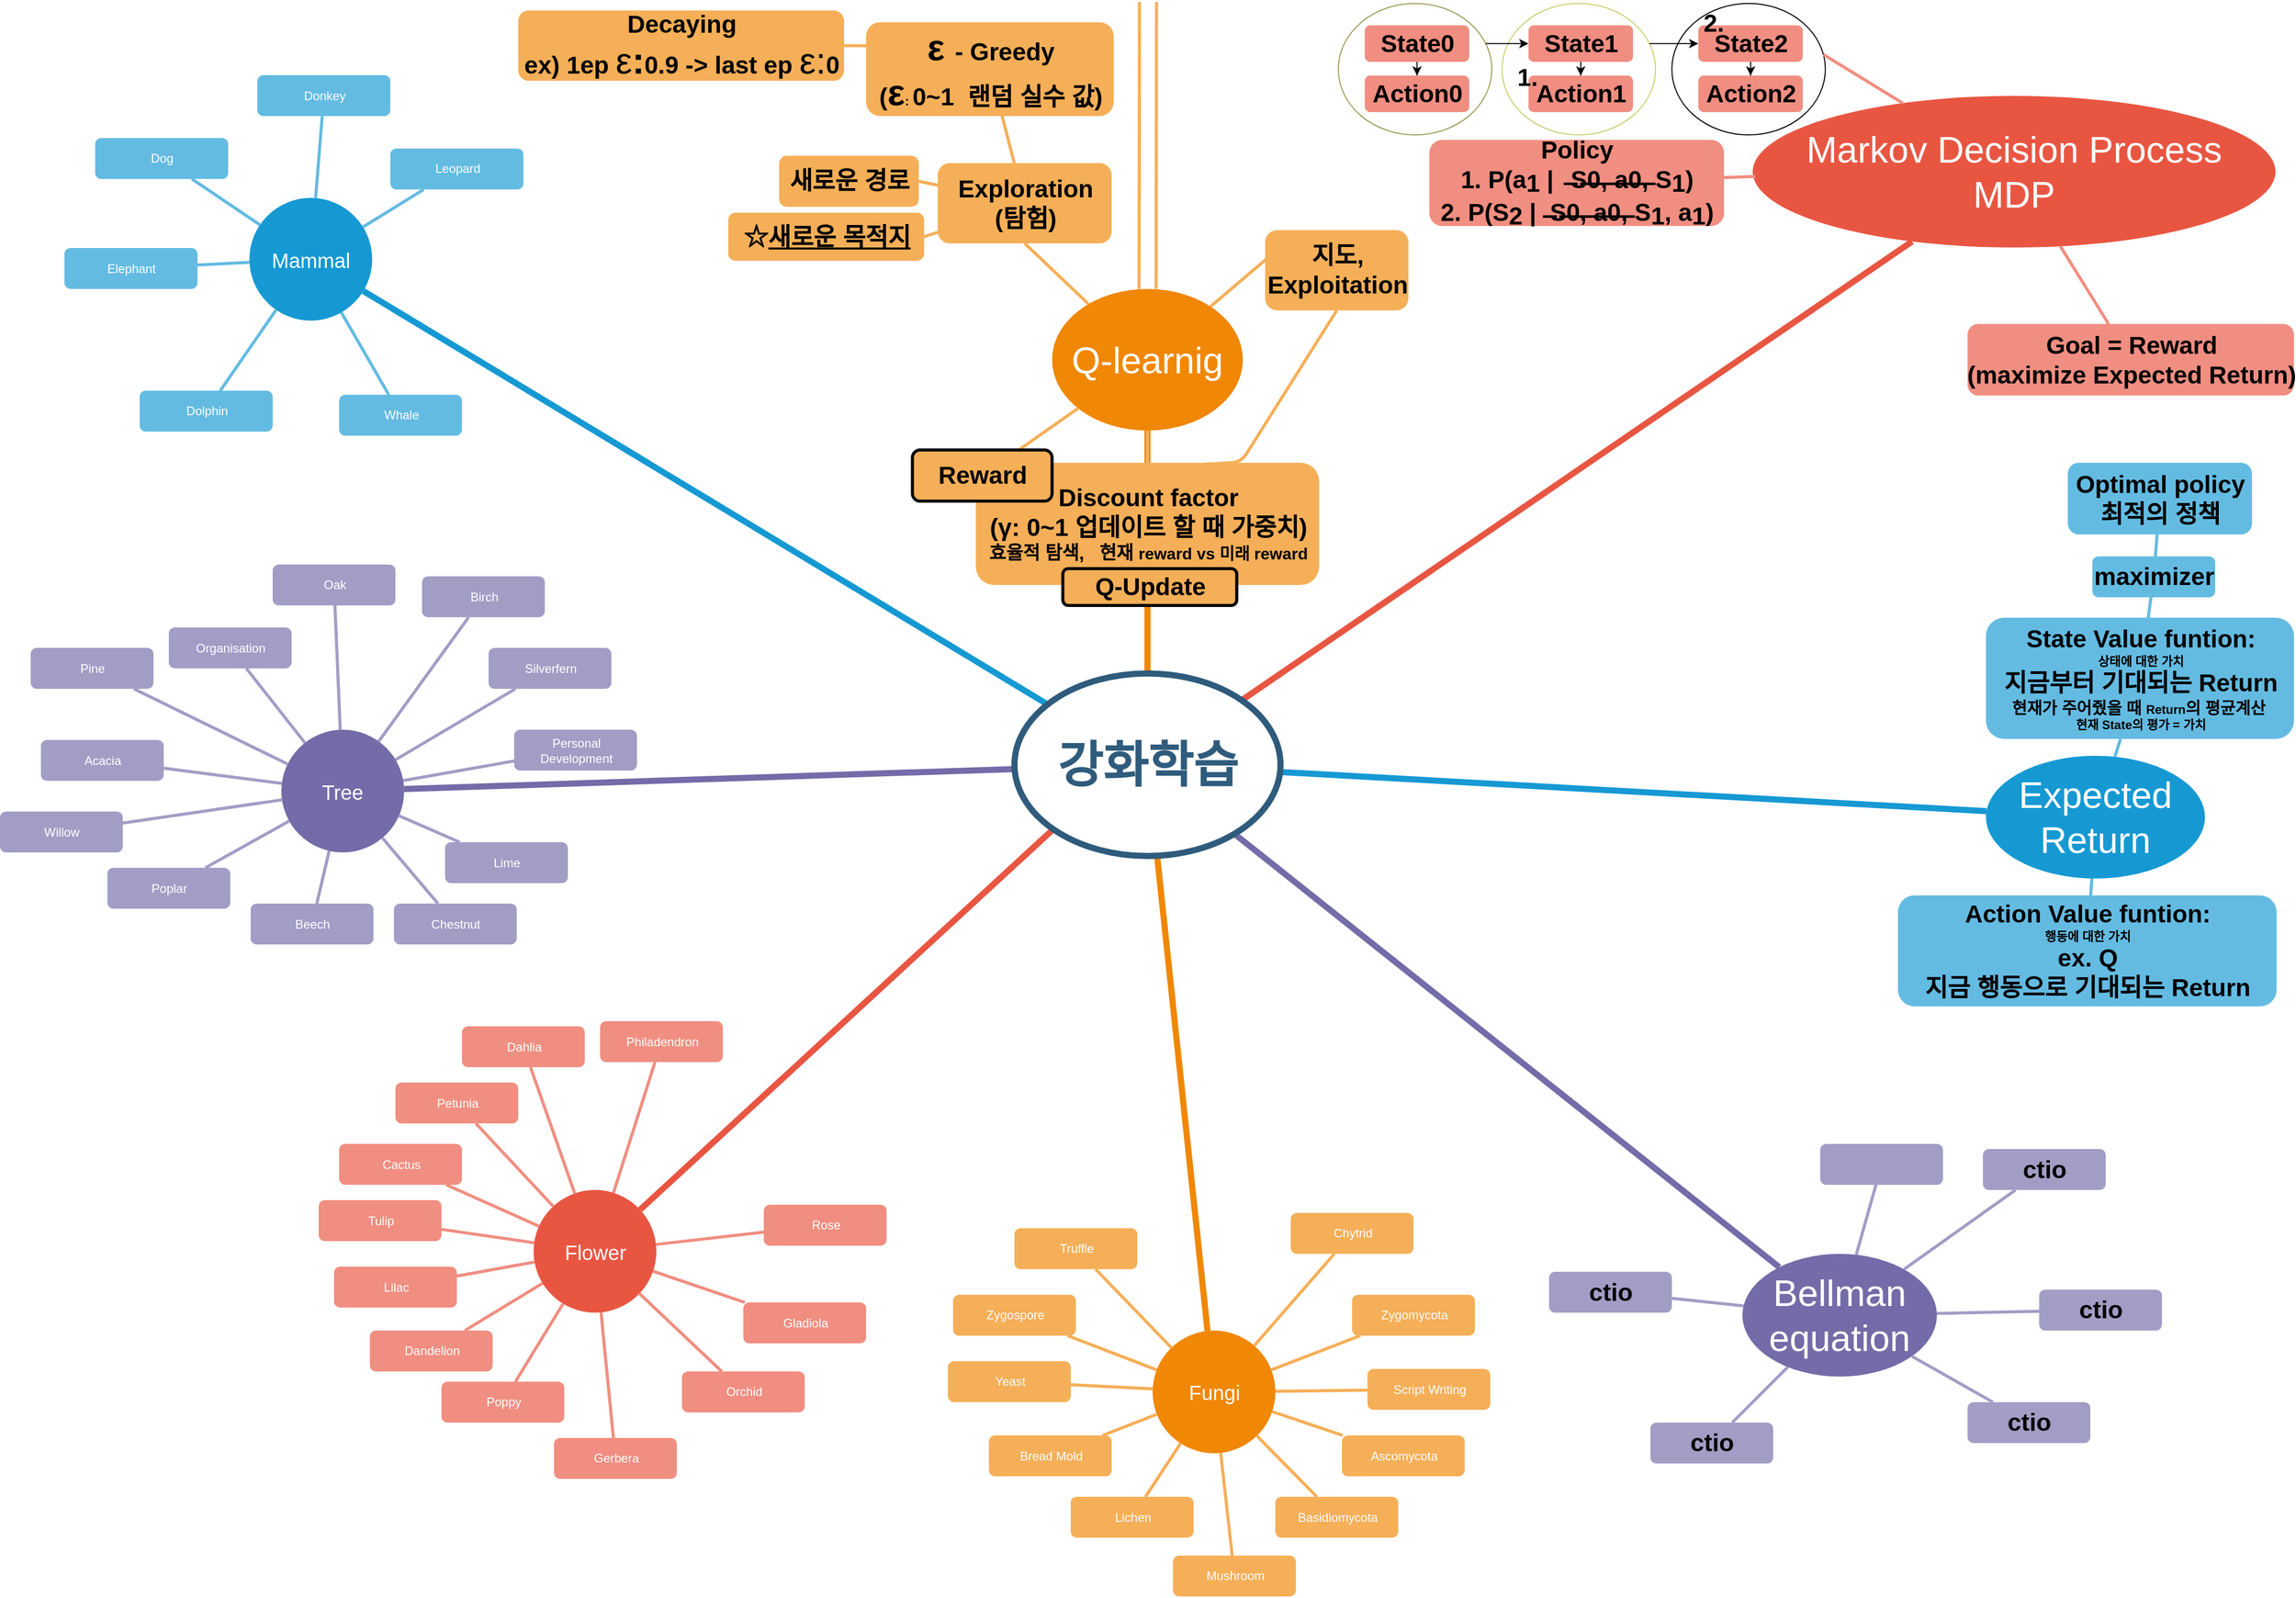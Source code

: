 <mxfile version="21.8.0" type="device">
  <diagram id="6a731a19-8d31-9384-78a2-239565b7b9f0" name="Page-1">
    <mxGraphModel dx="3686" dy="1614" grid="1" gridSize="10" guides="1" tooltips="1" connect="1" arrows="1" fold="1" page="1" pageScale="1" pageWidth="1169" pageHeight="827" background="none" math="0" shadow="0">
      <root>
        <mxCell id="0" />
        <mxCell id="1" parent="0" />
        <mxCell id="1350" value="Mammal" style="ellipse;whiteSpace=wrap;html=1;shadow=0;fontFamily=Helvetica;fontSize=20;fontColor=#FFFFFF;align=center;strokeWidth=3;fillColor=#1699D3;strokeColor=none;" parent="1" vertex="1">
          <mxGeometry x="280.75" y="201.5" width="120" height="120" as="geometry" />
        </mxCell>
        <mxCell id="1351" value="&lt;font style=&quot;font-size: 36px;&quot;&gt;Q-learnig&lt;/font&gt;" style="ellipse;whiteSpace=wrap;html=1;shadow=0;fontFamily=Helvetica;fontSize=20;fontColor=#FFFFFF;align=center;strokeWidth=3;fillColor=#F08705;strokeColor=none;gradientColor=none;" parent="1" vertex="1">
          <mxGeometry x="1065.25" y="290.5" width="186.5" height="138.5" as="geometry" />
        </mxCell>
        <mxCell id="1352" value="&lt;font style=&quot;font-size: 36px;&quot;&gt;Markov Decision Process&lt;br&gt;MDP&lt;/font&gt;" style="ellipse;whiteSpace=wrap;html=1;shadow=0;fontFamily=Helvetica;fontSize=20;fontColor=#FFFFFF;align=center;strokeWidth=3;fillColor=#E85642;strokeColor=none;" parent="1" vertex="1">
          <mxGeometry x="1750" y="101.75" width="511" height="148.25" as="geometry" />
        </mxCell>
        <mxCell id="1353" value="&lt;font style=&quot;font-size: 36px;&quot;&gt;Expected Return&lt;/font&gt;" style="ellipse;whiteSpace=wrap;html=1;shadow=0;fontFamily=Helvetica;fontSize=20;fontColor=#FFFFFF;align=center;strokeWidth=3;fillColor=#1699D3;strokeColor=none;" parent="1" vertex="1">
          <mxGeometry x="1978" y="747" width="214" height="120" as="geometry" />
        </mxCell>
        <mxCell id="1354" value="&lt;font style=&quot;font-size: 36px;&quot;&gt;Bellman equation&lt;/font&gt;" style="ellipse;whiteSpace=wrap;html=1;shadow=0;fontFamily=Helvetica;fontSize=20;fontColor=#FFFFFF;align=center;strokeWidth=3;fillColor=#736ca8;strokeColor=none;" parent="1" vertex="1">
          <mxGeometry x="1740" y="1234" width="190" height="120" as="geometry" />
        </mxCell>
        <mxCell id="1355" value="Fungi" style="ellipse;whiteSpace=wrap;html=1;shadow=0;fontFamily=Helvetica;fontSize=20;fontColor=#FFFFFF;align=center;strokeWidth=3;fillColor=#F08705;strokeColor=none;" parent="1" vertex="1">
          <mxGeometry x="1163.5" y="1309" width="120" height="120" as="geometry" />
        </mxCell>
        <mxCell id="1356" value="Flower" style="ellipse;whiteSpace=wrap;html=1;shadow=0;fontFamily=Helvetica;fontSize=20;fontColor=#FFFFFF;align=center;strokeWidth=3;fillColor=#E85642;strokeColor=none;" parent="1" vertex="1">
          <mxGeometry x="558.5" y="1171.5" width="120" height="120" as="geometry" />
        </mxCell>
        <mxCell id="1358" value="Dolphin" style="rounded=1;fillColor=#64BBE2;strokeColor=none;strokeWidth=3;shadow=0;html=1;fontColor=#FFFFFF;" parent="1" vertex="1">
          <mxGeometry x="173.5" y="390" width="130" height="40" as="geometry" />
        </mxCell>
        <mxCell id="1359" style="endArrow=none;strokeWidth=6;strokeColor=#1699D3;html=1;" parent="1" source="1515" target="1350" edge="1">
          <mxGeometry relative="1" as="geometry" />
        </mxCell>
        <mxCell id="1360" style="endArrow=none;strokeWidth=6;strokeColor=#f08705;html=1;" parent="1" source="1515" target="1351" edge="1">
          <mxGeometry relative="1" as="geometry" />
        </mxCell>
        <mxCell id="1361" style="endArrow=none;strokeWidth=6;strokeColor=#E85642;html=1;" parent="1" source="1515" target="1352" edge="1">
          <mxGeometry relative="1" as="geometry" />
        </mxCell>
        <mxCell id="1362" style="endArrow=none;strokeWidth=6;strokeColor=#1699D3;html=1;" parent="1" source="1515" target="1353" edge="1">
          <mxGeometry relative="1" as="geometry" />
        </mxCell>
        <mxCell id="1363" style="endArrow=none;strokeWidth=6;strokeColor=#736CA8;html=1;" parent="1" source="1515" target="1516" edge="1">
          <mxGeometry relative="1" as="geometry" />
        </mxCell>
        <mxCell id="1364" style="endArrow=none;strokeWidth=6;strokeColor=#736ca8;html=1;" parent="1" source="1515" target="1354" edge="1">
          <mxGeometry relative="1" as="geometry" />
        </mxCell>
        <mxCell id="1365" value="" style="edgeStyle=none;endArrow=none;strokeWidth=6;strokeColor=#F08705;html=1;" parent="1" source="1515" target="1355" edge="1">
          <mxGeometry x="181" y="226.5" width="100" height="100" as="geometry">
            <mxPoint x="181" y="326.5" as="sourcePoint" />
            <mxPoint x="281" y="226.5" as="targetPoint" />
          </mxGeometry>
        </mxCell>
        <mxCell id="1366" value="" style="edgeStyle=none;endArrow=none;strokeWidth=6;strokeColor=#E85642;html=1;exitX=0;exitY=1;exitDx=0;exitDy=0;" parent="1" source="1515" target="1356" edge="1">
          <mxGeometry x="181" y="226.5" width="100" height="100" as="geometry">
            <mxPoint x="181" y="326.5" as="sourcePoint" />
            <mxPoint x="281" y="226.5" as="targetPoint" />
          </mxGeometry>
        </mxCell>
        <mxCell id="1368" value="Elephant" style="rounded=1;fillColor=#64BBE2;strokeColor=none;strokeWidth=3;shadow=0;html=1;fontColor=#FFFFFF;" parent="1" vertex="1">
          <mxGeometry x="100" y="250.5" width="130" height="40" as="geometry" />
        </mxCell>
        <mxCell id="1371" value="Dog" style="rounded=1;fillColor=#64BBE2;strokeColor=none;strokeWidth=3;shadow=0;html=1;fontColor=#FFFFFF;" parent="1" vertex="1">
          <mxGeometry x="130" y="143" width="130" height="40" as="geometry" />
        </mxCell>
        <mxCell id="1372" value="Donkey" style="rounded=1;fillColor=#64BBE2;strokeColor=none;strokeWidth=3;shadow=0;html=1;fontColor=#FFFFFF;" parent="1" vertex="1">
          <mxGeometry x="288.5" y="81.5" width="130" height="40" as="geometry" />
        </mxCell>
        <mxCell id="1373" value="Leopard" style="rounded=1;fillColor=#64BBE2;strokeColor=none;strokeWidth=3;shadow=0;html=1;fontColor=#FFFFFF;" parent="1" vertex="1">
          <mxGeometry x="418.5" y="153.25" width="130" height="40" as="geometry" />
        </mxCell>
        <mxCell id="1379" value="" style="edgeStyle=none;endArrow=none;strokeWidth=3;strokeColor=#64BBE2;html=1;" parent="1" source="1350" target="1358" edge="1">
          <mxGeometry x="-221.5" y="56.5" width="100" height="100" as="geometry">
            <mxPoint x="-464.25" y="86.5" as="sourcePoint" />
            <mxPoint x="-364.25" y="-13.5" as="targetPoint" />
          </mxGeometry>
        </mxCell>
        <mxCell id="1380" value="" style="edgeStyle=none;endArrow=none;strokeWidth=3;strokeColor=#64BBE2;html=1;" parent="1" source="1350" target="1368" edge="1">
          <mxGeometry x="-221.5" y="56.5" width="100" height="100" as="geometry">
            <mxPoint x="-464.25" y="86.5" as="sourcePoint" />
            <mxPoint x="-364.25" y="-13.5" as="targetPoint" />
          </mxGeometry>
        </mxCell>
        <mxCell id="1383" value="" style="edgeStyle=none;endArrow=none;strokeWidth=3;strokeColor=#64BBE2;html=1;" parent="1" source="1350" target="1371" edge="1">
          <mxGeometry x="-221.5" y="56.5" width="100" height="100" as="geometry">
            <mxPoint x="-464.25" y="86.5" as="sourcePoint" />
            <mxPoint x="-364.25" y="-13.5" as="targetPoint" />
          </mxGeometry>
        </mxCell>
        <mxCell id="1384" value="" style="edgeStyle=none;endArrow=none;strokeWidth=3;strokeColor=#64BBE2;html=1;" parent="1" source="1350" target="1372" edge="1">
          <mxGeometry x="-221.5" y="56.5" width="100" height="100" as="geometry">
            <mxPoint x="-464.25" y="86.5" as="sourcePoint" />
            <mxPoint x="-364.25" y="-13.5" as="targetPoint" />
          </mxGeometry>
        </mxCell>
        <mxCell id="1385" value="" style="edgeStyle=none;endArrow=none;strokeWidth=3;strokeColor=#64BBE2;html=1;" parent="1" source="1350" target="1373" edge="1">
          <mxGeometry x="-221.5" y="56.5" width="100" height="100" as="geometry">
            <mxPoint x="-464.25" y="86.5" as="sourcePoint" />
            <mxPoint x="-364.25" y="-13.5" as="targetPoint" />
          </mxGeometry>
        </mxCell>
        <mxCell id="1391" value="&lt;font color=&quot;#000000&quot; style=&quot;font-size: 24px;&quot;&gt;&lt;b&gt;Exploration&lt;br style=&quot;border-color: var(--border-color);&quot;&gt;(탐험)&lt;/b&gt;&lt;/font&gt;" style="rounded=1;fillColor=#f5af58;strokeColor=none;strokeWidth=3;shadow=0;html=1;fontColor=#FFFFFF;" parent="1" vertex="1">
          <mxGeometry x="953.5" y="167.5" width="170" height="78.5" as="geometry" />
        </mxCell>
        <mxCell id="1394" value="&lt;font color=&quot;#000000&quot; style=&quot;font-size: 24px;&quot;&gt;&lt;b&gt;지도,&lt;br&gt;&lt;/b&gt;&lt;/font&gt;&lt;b style=&quot;border-color: var(--border-color); color: rgb(0, 0, 0); font-size: 24px;&quot;&gt;Exploitation&lt;/b&gt;&lt;font color=&quot;#000000&quot; style=&quot;font-size: 24px;&quot;&gt;&lt;b&gt;&lt;br&gt;&lt;/b&gt;&lt;/font&gt;" style="rounded=1;fillColor=#f5af58;strokeColor=none;strokeWidth=3;shadow=0;html=1;fontColor=#FFFFFF;" parent="1" vertex="1">
          <mxGeometry x="1273.5" y="233" width="140" height="78.5" as="geometry" />
        </mxCell>
        <mxCell id="1403" value="" style="edgeStyle=none;endArrow=none;strokeWidth=3;strokeColor=#F5AF58;html=1;entryX=0.5;entryY=1;entryDx=0;entryDy=0;" parent="1" source="1351" target="1391" edge="1">
          <mxGeometry x="3.5" y="21.5" width="100" height="100" as="geometry">
            <mxPoint x="1052.03" y="378.167" as="sourcePoint" />
            <mxPoint x="964.184" y="354.83" as="targetPoint" />
          </mxGeometry>
        </mxCell>
        <mxCell id="1404" value="" style="edgeStyle=none;endArrow=none;strokeWidth=3;strokeColor=#F5AF58;html=1;" parent="1" source="1351" target="1392" edge="1">
          <mxGeometry x="3.5" y="21.5" width="100" height="100" as="geometry">
            <mxPoint x="3.5" y="58" as="sourcePoint" />
            <mxPoint x="1250" y="180" as="targetPoint" />
          </mxGeometry>
        </mxCell>
        <mxCell id="1416" value="&lt;b style=&quot;border-color: var(--border-color); color: rgb(0, 0, 0); font-size: 24px;&quot;&gt;Goal = Reward&lt;br&gt;(maximize Expected Return)&lt;/b&gt;" style="rounded=1;fillColor=#f08e81;strokeColor=none;strokeWidth=3;shadow=0;html=1;fontColor=#FFFFFF;" parent="1" vertex="1">
          <mxGeometry x="1960" y="324.75" width="319" height="70" as="geometry" />
        </mxCell>
        <mxCell id="1417" value="&lt;font color=&quot;#000000&quot;&gt;&lt;b style=&quot;font-size: 24px;&quot;&gt;Policy&lt;br&gt;1. P(a&lt;/b&gt;&lt;sub style=&quot;font-size: 24px; font-weight: bold;&quot;&gt;1&lt;/sub&gt;&lt;b style=&quot;font-size: 24px;&quot;&gt; |&amp;nbsp;&lt;/b&gt;&lt;b&gt;&amp;nbsp;&lt;/b&gt;&lt;b&gt;&lt;font style=&quot;font-size: 24px;&quot;&gt;&amp;nbsp;̶S̶0̶,̶ ̶a̶0̶,̶&lt;/font&gt;&lt;/b&gt;&lt;b style=&quot;font-size: 24px;&quot;&gt;&amp;nbsp;S&lt;/b&gt;&lt;sub style=&quot;font-size: 24px; font-weight: bold;&quot;&gt;1&lt;/sub&gt;&lt;b style=&quot;font-size: 24px;&quot;&gt;)&lt;/b&gt;&lt;br&gt;&lt;b style=&quot;font-size: 24px;&quot;&gt;2. P(S&lt;/b&gt;&lt;sub style=&quot;font-size: 24px; font-weight: bold;&quot;&gt;2&lt;/sub&gt;&lt;b style=&quot;font-size: 24px;&quot;&gt; |&amp;nbsp;&lt;/b&gt;&lt;/font&gt;&lt;b style=&quot;border-color: var(--border-color); color: rgb(0, 0, 0);&quot;&gt;&lt;font style=&quot;border-color: var(--border-color); font-size: 24px;&quot;&gt;&amp;nbsp;̶S̶0̶,̶ ̶a̶0̶,̶&amp;nbsp;&lt;/font&gt;&lt;/b&gt;&lt;font color=&quot;#000000&quot;&gt;&lt;b style=&quot;font-size: 24px;&quot;&gt;S&lt;/b&gt;&lt;sub style=&quot;font-size: 24px; font-weight: bold;&quot;&gt;1&lt;/sub&gt;&lt;b style=&quot;font-size: 24px;&quot;&gt;, a&lt;/b&gt;&lt;sub style=&quot;font-size: 24px; font-weight: bold;&quot;&gt;1&lt;/sub&gt;&lt;b style=&quot;font-size: 24px;&quot;&gt;)&lt;/b&gt;&lt;/font&gt;" style="rounded=1;fillColor=#f08e81;strokeColor=none;strokeWidth=3;shadow=0;html=1;fontColor=#FFFFFF;" parent="1" vertex="1">
          <mxGeometry x="1434" y="144.75" width="288" height="84.25" as="geometry" />
        </mxCell>
        <mxCell id="1427" value="" style="edgeStyle=none;endArrow=none;strokeWidth=3;strokeColor=#F08E81;html=1;" parent="1" source="1352" target="1416" edge="1">
          <mxGeometry x="31" y="106.5" width="100" height="100" as="geometry">
            <mxPoint x="247" y="83" as="sourcePoint" />
            <mxPoint x="347" y="-17" as="targetPoint" />
          </mxGeometry>
        </mxCell>
        <mxCell id="1428" value="" style="edgeStyle=none;endArrow=none;strokeWidth=3;strokeColor=#F08E81;html=1;exitX=0.005;exitY=0.531;exitDx=0;exitDy=0;exitPerimeter=0;" parent="1" source="1352" target="1417" edge="1">
          <mxGeometry x="31" y="106.5" width="100" height="100" as="geometry">
            <mxPoint x="1785.535" y="180.671" as="sourcePoint" />
            <mxPoint x="382" y="-17" as="targetPoint" />
          </mxGeometry>
        </mxCell>
        <mxCell id="1439" value="Whale" style="rounded=1;fillColor=#64BBE2;strokeColor=none;strokeWidth=3;shadow=0;html=1;fontColor=#FFFFFF;" parent="1" vertex="1">
          <mxGeometry x="368.5" y="394" width="120" height="40" as="geometry" />
        </mxCell>
        <mxCell id="1441" value="&lt;font color=&quot;#000000&quot;&gt;&lt;b style=&quot;&quot;&gt;&lt;span style=&quot;font-size: 24px;&quot;&gt;State Value funtion:&lt;br&gt;&lt;/span&gt;상태에 대한 가치&lt;br&gt;&lt;span style=&quot;font-size: 24px;&quot;&gt;지금부터 기대되는 Return&lt;/span&gt;&lt;br&gt;&lt;font size=&quot;3&quot;&gt;현재가 주어줬을 때&amp;nbsp;&lt;/font&gt;Return&lt;/b&gt;&lt;/font&gt;&lt;b style=&quot;border-color: var(--border-color); color: rgb(0, 0, 0);&quot;&gt;&lt;font style=&quot;border-color: var(--border-color);&quot; size=&quot;3&quot;&gt;의 평균계산&amp;nbsp;&lt;br&gt;&lt;/font&gt;&lt;/b&gt;&lt;font color=&quot;#000000&quot;&gt;&lt;b style=&quot;&quot;&gt;현재 State의 평가 = 가치&lt;br&gt;&lt;/b&gt;&lt;/font&gt;" style="rounded=1;fillColor=#64BBE2;strokeColor=none;strokeWidth=3;shadow=0;html=1;fontColor=#FFFFFF;" parent="1" vertex="1">
          <mxGeometry x="1978" y="612" width="301" height="118.5" as="geometry" />
        </mxCell>
        <mxCell id="1443" value="&lt;b style=&quot;border-color: var(--border-color); color: rgb(0, 0, 0);&quot;&gt;&lt;span style=&quot;font-size: 24px;&quot;&gt;Action Value funtion:&lt;/span&gt;&lt;br&gt;&lt;font style=&quot;font-size: 12px;&quot;&gt;행동에 대한 가치&lt;/font&gt;&lt;br&gt;&lt;font style=&quot;font-size: 24px;&quot;&gt;ex. Q&lt;br&gt;지금 행동으로 기대되는 Return&lt;/font&gt;&lt;br&gt;&lt;/b&gt;" style="rounded=1;fillColor=#64BBE2;strokeColor=none;strokeWidth=3;shadow=0;html=1;fontColor=#FFFFFF;" parent="1" vertex="1">
          <mxGeometry x="1892" y="883.5" width="370" height="108.5" as="geometry" />
        </mxCell>
        <mxCell id="1444" value="&lt;b style=&quot;border-color: var(--border-color); color: rgb(0, 0, 0);&quot;&gt;&lt;font style=&quot;font-size: 24px;&quot;&gt;Optimal policy&lt;br&gt;최적의 정책&lt;br&gt;&lt;/font&gt;&lt;/b&gt;" style="rounded=1;fillColor=#64BBE2;strokeColor=none;strokeWidth=3;shadow=0;html=1;fontColor=#FFFFFF;" parent="1" vertex="1">
          <mxGeometry x="2058" y="460.5" width="180" height="70" as="geometry" />
        </mxCell>
        <mxCell id="1445" value="&lt;b style=&quot;border-color: var(--border-color); color: rgb(0, 0, 0);&quot;&gt;&lt;font style=&quot;border-color: var(--border-color); font-size: 24px;&quot;&gt;maximizer&lt;/font&gt;&lt;/b&gt;" style="rounded=1;fillColor=#64BBE2;strokeColor=none;strokeWidth=3;shadow=0;html=1;fontColor=#FFFFFF;" parent="1" vertex="1">
          <mxGeometry x="2082" y="552" width="120" height="40" as="geometry" />
        </mxCell>
        <mxCell id="1453" value="" style="edgeStyle=none;endArrow=none;strokeWidth=3;strokeColor=#64BBE2;html=1;" parent="1" source="1353" target="1441" edge="1">
          <mxGeometry x="-24" y="196.5" width="100" height="100" as="geometry">
            <mxPoint x="18" y="237" as="sourcePoint" />
            <mxPoint x="118" y="137" as="targetPoint" />
          </mxGeometry>
        </mxCell>
        <mxCell id="1454" value="" style="edgeStyle=none;endArrow=none;strokeWidth=3;strokeColor=#64BBE2;html=1;" parent="1" source="1353" target="1443" edge="1">
          <mxGeometry x="-24" y="196.5" width="100" height="100" as="geometry">
            <mxPoint x="18" y="237" as="sourcePoint" />
            <mxPoint x="118" y="137" as="targetPoint" />
          </mxGeometry>
        </mxCell>
        <mxCell id="1455" value="" style="edgeStyle=none;endArrow=none;strokeWidth=3;strokeColor=#64BBE2;html=1;" parent="1" source="1445" target="1444" edge="1">
          <mxGeometry x="-24" y="196.5" width="100" height="100" as="geometry">
            <mxPoint x="314" y="247" as="sourcePoint" />
            <mxPoint x="414" y="147" as="targetPoint" />
          </mxGeometry>
        </mxCell>
        <mxCell id="1456" value="" style="edgeStyle=none;endArrow=none;strokeWidth=3;strokeColor=#64BBE2;html=1;" parent="1" source="1441" target="1445" edge="1">
          <mxGeometry x="-24" y="196.5" width="100" height="100" as="geometry">
            <mxPoint x="314" y="247" as="sourcePoint" />
            <mxPoint x="414" y="147" as="targetPoint" />
          </mxGeometry>
        </mxCell>
        <mxCell id="1457" value="" style="rounded=1;fillColor=#a29dc5;strokeColor=none;strokeWidth=3;shadow=0;html=1;fontColor=#FFFFFF;" parent="1" vertex="1">
          <mxGeometry x="1816" y="1126.5" width="120" height="40" as="geometry" />
        </mxCell>
        <mxCell id="1458" value="&lt;b style=&quot;border-color: var(--border-color); color: rgb(0, 0, 0);&quot;&gt;&lt;font style=&quot;border-color: var(--border-color); font-size: 24px;&quot;&gt;ctio&lt;/font&gt;&lt;/b&gt;" style="rounded=1;fillColor=#a29dc5;strokeColor=none;strokeWidth=3;shadow=0;html=1;fontColor=#FFFFFF;" parent="1" vertex="1">
          <mxGeometry x="1650" y="1399" width="120" height="40" as="geometry" />
        </mxCell>
        <mxCell id="1459" value="&lt;b style=&quot;border-color: var(--border-color); color: rgb(0, 0, 0);&quot;&gt;&lt;font style=&quot;border-color: var(--border-color); font-size: 24px;&quot;&gt;ctio&lt;/font&gt;&lt;/b&gt;" style="rounded=1;fillColor=#a29dc5;strokeColor=none;strokeWidth=3;shadow=0;html=1;fontColor=#FFFFFF;" parent="1" vertex="1">
          <mxGeometry x="1975" y="1131.5" width="120" height="40" as="geometry" />
        </mxCell>
        <mxCell id="1460" value="&lt;b style=&quot;border-color: var(--border-color); color: rgb(0, 0, 0);&quot;&gt;&lt;font style=&quot;border-color: var(--border-color); font-size: 24px;&quot;&gt;ctio&lt;/font&gt;&lt;/b&gt;" style="rounded=1;fillColor=#a29dc5;strokeColor=none;strokeWidth=3;shadow=0;html=1;fontColor=#FFFFFF;" parent="1" vertex="1">
          <mxGeometry x="2030" y="1269" width="120" height="40" as="geometry" />
        </mxCell>
        <mxCell id="1461" value="&lt;b style=&quot;border-color: var(--border-color); color: rgb(0, 0, 0);&quot;&gt;&lt;font style=&quot;border-color: var(--border-color); font-size: 24px;&quot;&gt;ctio&lt;/font&gt;&lt;/b&gt;" style="rounded=1;fillColor=#a29dc5;strokeColor=none;strokeWidth=3;shadow=0;html=1;fontColor=#FFFFFF;" parent="1" vertex="1">
          <mxGeometry x="1960" y="1379" width="120" height="40" as="geometry" />
        </mxCell>
        <mxCell id="1462" value="&lt;b style=&quot;border-color: var(--border-color); color: rgb(0, 0, 0);&quot;&gt;&lt;font style=&quot;border-color: var(--border-color); font-size: 24px;&quot;&gt;ctio&lt;/font&gt;&lt;/b&gt;" style="rounded=1;fillColor=#a29dc5;strokeColor=none;strokeWidth=3;shadow=0;html=1;fontColor=#FFFFFF;" parent="1" vertex="1">
          <mxGeometry x="1551" y="1251.5" width="120" height="40" as="geometry" />
        </mxCell>
        <mxCell id="1463" value="" style="edgeStyle=none;endArrow=none;strokeWidth=3;strokeColor=#A29DC5;html=1;" parent="1" source="1354" target="1460" edge="1">
          <mxGeometry x="251" y="-103.5" width="100" height="100" as="geometry">
            <mxPoint x="251" y="-3.5" as="sourcePoint" />
            <mxPoint x="351" y="-103.5" as="targetPoint" />
          </mxGeometry>
        </mxCell>
        <mxCell id="1464" value="" style="edgeStyle=none;endArrow=none;strokeWidth=3;strokeColor=#A29DC5;html=1;" parent="1" source="1354" target="1461" edge="1">
          <mxGeometry x="251" y="-103.5" width="100" height="100" as="geometry">
            <mxPoint x="251" y="-3.5" as="sourcePoint" />
            <mxPoint x="351" y="-103.5" as="targetPoint" />
          </mxGeometry>
        </mxCell>
        <mxCell id="1465" value="" style="edgeStyle=none;endArrow=none;strokeWidth=3;strokeColor=#A29DC5;html=1;" parent="1" source="1354" target="1458" edge="1">
          <mxGeometry x="251" y="-103.5" width="100" height="100" as="geometry">
            <mxPoint x="251" y="-3.5" as="sourcePoint" />
            <mxPoint x="351" y="-103.5" as="targetPoint" />
          </mxGeometry>
        </mxCell>
        <mxCell id="1466" value="" style="edgeStyle=none;endArrow=none;strokeWidth=3;strokeColor=#A29DC5;html=1;" parent="1" source="1354" target="1462" edge="1">
          <mxGeometry x="251" y="-103.5" width="100" height="100" as="geometry">
            <mxPoint x="251" y="-3.5" as="sourcePoint" />
            <mxPoint x="351" y="-103.5" as="targetPoint" />
          </mxGeometry>
        </mxCell>
        <mxCell id="1467" value="" style="edgeStyle=none;endArrow=none;strokeWidth=3;strokeColor=#A29DC5;html=1;" parent="1" source="1354" target="1457" edge="1">
          <mxGeometry x="251" y="-103.5" width="100" height="100" as="geometry">
            <mxPoint x="251" y="-3.5" as="sourcePoint" />
            <mxPoint x="351" y="-103.5" as="targetPoint" />
          </mxGeometry>
        </mxCell>
        <mxCell id="1468" value="Zygomycota" style="rounded=1;fillColor=#f5af58;strokeColor=none;strokeWidth=3;shadow=0;html=1;fontColor=#FFFFFF;" parent="1" vertex="1">
          <mxGeometry x="1358.5" y="1274" width="120" height="40" as="geometry" />
        </mxCell>
        <mxCell id="1469" value="Script Writing" style="rounded=1;fillColor=#f5af58;strokeColor=none;strokeWidth=3;shadow=0;html=1;fontColor=#FFFFFF;" parent="1" vertex="1">
          <mxGeometry x="1373.5" y="1346.5" width="120" height="40" as="geometry" />
        </mxCell>
        <mxCell id="1470" value="Ascomycota" style="rounded=1;fillColor=#f5af58;strokeColor=none;strokeWidth=3;shadow=0;html=1;fontColor=#FFFFFF;" parent="1" vertex="1">
          <mxGeometry x="1348.5" y="1411.5" width="120" height="40" as="geometry" />
        </mxCell>
        <mxCell id="1471" value="Basidiomycota" style="rounded=1;fillColor=#f5af58;strokeColor=none;strokeWidth=3;shadow=0;html=1;fontColor=#FFFFFF;" parent="1" vertex="1">
          <mxGeometry x="1283.5" y="1471.5" width="120" height="40" as="geometry" />
        </mxCell>
        <mxCell id="1472" value="Mushroom" style="rounded=1;fillColor=#f5af58;strokeColor=none;strokeWidth=3;shadow=0;html=1;fontColor=#FFFFFF;" parent="1" vertex="1">
          <mxGeometry x="1183.5" y="1529" width="120" height="40" as="geometry" />
        </mxCell>
        <mxCell id="1473" value="Lichen" style="rounded=1;fillColor=#f5af58;strokeColor=none;strokeWidth=3;shadow=0;html=1;fontColor=#FFFFFF;" parent="1" vertex="1">
          <mxGeometry x="1083.5" y="1471.5" width="120" height="40" as="geometry" />
        </mxCell>
        <mxCell id="1474" value="Bread Mold" style="rounded=1;fillColor=#f5af58;strokeColor=none;strokeWidth=3;shadow=0;html=1;fontColor=#FFFFFF;" parent="1" vertex="1">
          <mxGeometry x="1003.5" y="1411.5" width="120" height="40" as="geometry" />
        </mxCell>
        <mxCell id="1475" value="Yeast" style="rounded=1;fillColor=#f5af58;strokeColor=none;strokeWidth=3;shadow=0;html=1;fontColor=#FFFFFF;" parent="1" vertex="1">
          <mxGeometry x="963.5" y="1339" width="120" height="40" as="geometry" />
        </mxCell>
        <mxCell id="1476" value="Zygospore" style="rounded=1;fillColor=#f5af58;strokeColor=none;strokeWidth=3;shadow=0;html=1;fontColor=#FFFFFF;" parent="1" vertex="1">
          <mxGeometry x="968.5" y="1274" width="120" height="40" as="geometry" />
        </mxCell>
        <mxCell id="1477" value="Truffle" style="rounded=1;fillColor=#f5af58;strokeColor=none;strokeWidth=3;shadow=0;html=1;fontColor=#FFFFFF;" parent="1" vertex="1">
          <mxGeometry x="1028.5" y="1209" width="120" height="40" as="geometry" />
        </mxCell>
        <mxCell id="1478" value="Chytrid" style="rounded=1;fillColor=#f5af58;strokeColor=none;strokeWidth=3;shadow=0;html=1;fontColor=#FFFFFF;" parent="1" vertex="1">
          <mxGeometry x="1298.5" y="1194" width="120" height="40" as="geometry" />
        </mxCell>
        <mxCell id="1479" value="" style="edgeStyle=none;endArrow=none;strokeWidth=3;strokeColor=#F5AF58;html=1;" parent="1" source="1355" target="1478" edge="1">
          <mxGeometry x="243.5" y="39" width="100" height="100" as="geometry">
            <mxPoint x="243.5" y="139" as="sourcePoint" />
            <mxPoint x="343.5" y="39" as="targetPoint" />
          </mxGeometry>
        </mxCell>
        <mxCell id="1480" value="" style="edgeStyle=none;endArrow=none;strokeWidth=3;strokeColor=#F5AF58;html=1;" parent="1" source="1355" target="1468" edge="1">
          <mxGeometry x="243.5" y="39" width="100" height="100" as="geometry">
            <mxPoint x="243.5" y="139" as="sourcePoint" />
            <mxPoint x="343.5" y="39" as="targetPoint" />
          </mxGeometry>
        </mxCell>
        <mxCell id="1481" value="" style="edgeStyle=none;endArrow=none;strokeWidth=3;strokeColor=#F5AF58;html=1;" parent="1" source="1355" target="1469" edge="1">
          <mxGeometry x="243.5" y="39" width="100" height="100" as="geometry">
            <mxPoint x="243.5" y="139" as="sourcePoint" />
            <mxPoint x="343.5" y="39" as="targetPoint" />
          </mxGeometry>
        </mxCell>
        <mxCell id="1482" value="" style="edgeStyle=none;endArrow=none;strokeWidth=3;strokeColor=#F5AF58;html=1;" parent="1" source="1355" target="1470" edge="1">
          <mxGeometry x="243.5" y="39" width="100" height="100" as="geometry">
            <mxPoint x="243.5" y="139" as="sourcePoint" />
            <mxPoint x="343.5" y="39" as="targetPoint" />
          </mxGeometry>
        </mxCell>
        <mxCell id="1483" value="" style="edgeStyle=none;endArrow=none;strokeWidth=3;strokeColor=#F5AF58;html=1;" parent="1" source="1355" target="1471" edge="1">
          <mxGeometry x="243.5" y="39" width="100" height="100" as="geometry">
            <mxPoint x="243.5" y="139" as="sourcePoint" />
            <mxPoint x="343.5" y="39" as="targetPoint" />
          </mxGeometry>
        </mxCell>
        <mxCell id="1484" value="" style="edgeStyle=none;endArrow=none;strokeWidth=3;strokeColor=#F5AF58;html=1;" parent="1" source="1355" target="1472" edge="1">
          <mxGeometry x="243.5" y="39" width="100" height="100" as="geometry">
            <mxPoint x="243.5" y="139" as="sourcePoint" />
            <mxPoint x="343.5" y="39" as="targetPoint" />
          </mxGeometry>
        </mxCell>
        <mxCell id="1485" value="" style="edgeStyle=none;endArrow=none;strokeWidth=3;strokeColor=#F5AF58;html=1;" parent="1" source="1355" target="1473" edge="1">
          <mxGeometry x="243.5" y="39" width="100" height="100" as="geometry">
            <mxPoint x="243.5" y="139" as="sourcePoint" />
            <mxPoint x="343.5" y="39" as="targetPoint" />
          </mxGeometry>
        </mxCell>
        <mxCell id="1486" value="" style="edgeStyle=none;endArrow=none;strokeWidth=3;strokeColor=#F5AF58;html=1;" parent="1" source="1355" target="1474" edge="1">
          <mxGeometry x="243.5" y="39" width="100" height="100" as="geometry">
            <mxPoint x="243.5" y="139" as="sourcePoint" />
            <mxPoint x="343.5" y="39" as="targetPoint" />
          </mxGeometry>
        </mxCell>
        <mxCell id="1487" value="" style="edgeStyle=none;endArrow=none;strokeWidth=3;strokeColor=#F5AF58;html=1;" parent="1" source="1355" target="1475" edge="1">
          <mxGeometry x="243.5" y="39" width="100" height="100" as="geometry">
            <mxPoint x="243.5" y="139" as="sourcePoint" />
            <mxPoint x="343.5" y="39" as="targetPoint" />
          </mxGeometry>
        </mxCell>
        <mxCell id="1488" value="" style="edgeStyle=none;endArrow=none;strokeWidth=3;strokeColor=#F5AF58;html=1;" parent="1" source="1355" target="1476" edge="1">
          <mxGeometry x="243.5" y="39" width="100" height="100" as="geometry">
            <mxPoint x="243.5" y="139" as="sourcePoint" />
            <mxPoint x="343.5" y="39" as="targetPoint" />
          </mxGeometry>
        </mxCell>
        <mxCell id="1489" value="" style="edgeStyle=none;endArrow=none;strokeWidth=3;strokeColor=#F5AF58;html=1;" parent="1" source="1355" target="1477" edge="1">
          <mxGeometry x="243.5" y="39" width="100" height="100" as="geometry">
            <mxPoint x="243.5" y="139" as="sourcePoint" />
            <mxPoint x="343.5" y="39" as="targetPoint" />
          </mxGeometry>
        </mxCell>
        <mxCell id="1490" value="Philadendron" style="rounded=1;fillColor=#f08e81;strokeColor=none;strokeWidth=3;shadow=0;html=1;fontColor=#FFFFFF;" parent="1" vertex="1">
          <mxGeometry x="623.5" y="1006.5" width="120" height="40" as="geometry" />
        </mxCell>
        <mxCell id="1491" value="Dahlia" style="rounded=1;fillColor=#f08e81;strokeColor=none;strokeWidth=3;shadow=0;html=1;fontColor=#FFFFFF;" parent="1" vertex="1">
          <mxGeometry x="488.5" y="1011.5" width="120" height="40" as="geometry" />
        </mxCell>
        <mxCell id="1492" value="Petunia" style="rounded=1;fillColor=#f08e81;strokeColor=none;strokeWidth=3;shadow=0;html=1;fontColor=#FFFFFF;" parent="1" vertex="1">
          <mxGeometry x="423.5" y="1066.5" width="120" height="40" as="geometry" />
        </mxCell>
        <mxCell id="1493" value="Cactus" style="rounded=1;fillColor=#f08e81;strokeColor=none;strokeWidth=3;shadow=0;html=1;fontColor=#FFFFFF;" parent="1" vertex="1">
          <mxGeometry x="368.5" y="1126.5" width="120" height="40" as="geometry" />
        </mxCell>
        <mxCell id="1494" value="Tulip" style="rounded=1;fillColor=#f08e81;strokeColor=none;strokeWidth=3;shadow=0;html=1;fontColor=#FFFFFF;" parent="1" vertex="1">
          <mxGeometry x="348.5" y="1181.5" width="120" height="40" as="geometry" />
        </mxCell>
        <mxCell id="1495" value="Lilac" style="rounded=1;fillColor=#f08e81;strokeColor=none;strokeWidth=3;shadow=0;html=1;fontColor=#FFFFFF;" parent="1" vertex="1">
          <mxGeometry x="363.5" y="1246.5" width="120" height="40" as="geometry" />
        </mxCell>
        <mxCell id="1496" value="Dandelion" style="rounded=1;fillColor=#f08e81;strokeColor=none;strokeWidth=3;shadow=0;html=1;fontColor=#FFFFFF;" parent="1" vertex="1">
          <mxGeometry x="398.5" y="1309" width="120" height="40" as="geometry" />
        </mxCell>
        <mxCell id="1497" value="Poppy" style="rounded=1;fillColor=#f08e81;strokeColor=none;strokeWidth=3;shadow=0;html=1;fontColor=#FFFFFF;" parent="1" vertex="1">
          <mxGeometry x="468.5" y="1359" width="120" height="40" as="geometry" />
        </mxCell>
        <mxCell id="1498" value="Gerbera" style="rounded=1;fillColor=#f08e81;strokeColor=none;strokeWidth=3;shadow=0;html=1;fontColor=#FFFFFF;" parent="1" vertex="1">
          <mxGeometry x="578.5" y="1414" width="120" height="40" as="geometry" />
        </mxCell>
        <mxCell id="1499" value="Orchid" style="rounded=1;fillColor=#f08e81;strokeColor=none;strokeWidth=3;shadow=0;html=1;fontColor=#FFFFFF;" parent="1" vertex="1">
          <mxGeometry x="703.5" y="1349" width="120" height="40" as="geometry" />
        </mxCell>
        <mxCell id="1500" value="Gladiola" style="rounded=1;fillColor=#f08e81;strokeColor=none;strokeWidth=3;shadow=0;html=1;fontColor=#FFFFFF;" parent="1" vertex="1">
          <mxGeometry x="763.5" y="1281.5" width="120" height="40" as="geometry" />
        </mxCell>
        <mxCell id="1501" value="Rose" style="rounded=1;fillColor=#f08e81;strokeColor=none;strokeWidth=3;shadow=0;html=1;fontColor=#FFFFFF;" parent="1" vertex="1">
          <mxGeometry x="783.5" y="1186" width="120" height="40" as="geometry" />
        </mxCell>
        <mxCell id="1502" value="" style="edgeStyle=none;endArrow=none;strokeWidth=3;strokeColor=#F08E81;html=1;" parent="1" source="1356" target="1501" edge="1">
          <mxGeometry x="188.5" y="51.5" width="100" height="100" as="geometry">
            <mxPoint x="188.5" y="151.5" as="sourcePoint" />
            <mxPoint x="288.5" y="51.5" as="targetPoint" />
          </mxGeometry>
        </mxCell>
        <mxCell id="1503" value="" style="edgeStyle=none;endArrow=none;strokeWidth=3;strokeColor=#F08E81;html=1;" parent="1" source="1356" target="1490" edge="1">
          <mxGeometry x="188.5" y="51.5" width="100" height="100" as="geometry">
            <mxPoint x="188.5" y="151.5" as="sourcePoint" />
            <mxPoint x="288.5" y="51.5" as="targetPoint" />
          </mxGeometry>
        </mxCell>
        <mxCell id="1504" value="" style="edgeStyle=none;endArrow=none;strokeWidth=3;strokeColor=#F08E81;html=1;" parent="1" source="1356" target="1491" edge="1">
          <mxGeometry x="188.5" y="51.5" width="100" height="100" as="geometry">
            <mxPoint x="188.5" y="151.5" as="sourcePoint" />
            <mxPoint x="288.5" y="51.5" as="targetPoint" />
          </mxGeometry>
        </mxCell>
        <mxCell id="1505" value="" style="edgeStyle=none;endArrow=none;strokeWidth=3;strokeColor=#F08E81;html=1;" parent="1" source="1356" target="1492" edge="1">
          <mxGeometry x="188.5" y="51.5" width="100" height="100" as="geometry">
            <mxPoint x="188.5" y="151.5" as="sourcePoint" />
            <mxPoint x="288.5" y="51.5" as="targetPoint" />
          </mxGeometry>
        </mxCell>
        <mxCell id="1506" value="" style="edgeStyle=none;endArrow=none;strokeWidth=3;strokeColor=#F08E81;html=1;" parent="1" source="1356" target="1493" edge="1">
          <mxGeometry x="188.5" y="51.5" width="100" height="100" as="geometry">
            <mxPoint x="188.5" y="151.5" as="sourcePoint" />
            <mxPoint x="288.5" y="51.5" as="targetPoint" />
          </mxGeometry>
        </mxCell>
        <mxCell id="1507" value="" style="edgeStyle=none;endArrow=none;strokeWidth=3;strokeColor=#F08E81;html=1;" parent="1" source="1356" target="1494" edge="1">
          <mxGeometry x="188.5" y="51.5" width="100" height="100" as="geometry">
            <mxPoint x="188.5" y="151.5" as="sourcePoint" />
            <mxPoint x="288.5" y="51.5" as="targetPoint" />
          </mxGeometry>
        </mxCell>
        <mxCell id="1508" value="" style="edgeStyle=none;endArrow=none;strokeWidth=3;strokeColor=#F08E81;html=1;" parent="1" source="1356" target="1495" edge="1">
          <mxGeometry x="188.5" y="51.5" width="100" height="100" as="geometry">
            <mxPoint x="188.5" y="151.5" as="sourcePoint" />
            <mxPoint x="288.5" y="51.5" as="targetPoint" />
          </mxGeometry>
        </mxCell>
        <mxCell id="1509" value="" style="edgeStyle=none;endArrow=none;strokeWidth=3;strokeColor=#F08E81;html=1;" parent="1" source="1356" target="1496" edge="1">
          <mxGeometry x="188.5" y="51.5" width="100" height="100" as="geometry">
            <mxPoint x="188.5" y="151.5" as="sourcePoint" />
            <mxPoint x="288.5" y="51.5" as="targetPoint" />
          </mxGeometry>
        </mxCell>
        <mxCell id="1510" value="" style="edgeStyle=none;endArrow=none;strokeWidth=3;strokeColor=#F08E81;html=1;" parent="1" source="1356" target="1497" edge="1">
          <mxGeometry x="188.5" y="51.5" width="100" height="100" as="geometry">
            <mxPoint x="188.5" y="151.5" as="sourcePoint" />
            <mxPoint x="288.5" y="51.5" as="targetPoint" />
          </mxGeometry>
        </mxCell>
        <mxCell id="1511" value="" style="edgeStyle=none;endArrow=none;strokeWidth=3;strokeColor=#F08E81;html=1;" parent="1" source="1356" target="1498" edge="1">
          <mxGeometry x="188.5" y="51.5" width="100" height="100" as="geometry">
            <mxPoint x="188.5" y="151.5" as="sourcePoint" />
            <mxPoint x="288.5" y="51.5" as="targetPoint" />
          </mxGeometry>
        </mxCell>
        <mxCell id="1512" value="" style="edgeStyle=none;endArrow=none;strokeWidth=3;strokeColor=#F08E81;html=1;" parent="1" source="1356" target="1499" edge="1">
          <mxGeometry x="188.5" y="51.5" width="100" height="100" as="geometry">
            <mxPoint x="188.5" y="151.5" as="sourcePoint" />
            <mxPoint x="288.5" y="51.5" as="targetPoint" />
          </mxGeometry>
        </mxCell>
        <mxCell id="1513" value="" style="edgeStyle=none;endArrow=none;strokeWidth=3;strokeColor=#F08E81;html=1;" parent="1" source="1356" target="1500" edge="1">
          <mxGeometry x="188.5" y="51.5" width="100" height="100" as="geometry">
            <mxPoint x="188.5" y="151.5" as="sourcePoint" />
            <mxPoint x="288.5" y="51.5" as="targetPoint" />
          </mxGeometry>
        </mxCell>
        <mxCell id="1514" style="edgeStyle=orthogonalEdgeStyle;rounded=0;html=1;exitX=0.75;exitY=0;entryX=0.75;entryY=0;startArrow=none;startFill=0;endArrow=block;endFill=1;jettySize=auto;orthogonalLoop=1;strokeColor=#12aab5;strokeWidth=6;fontSize=20;fontColor=#2F5B7C;" parent="1" edge="1">
          <mxGeometry relative="1" as="geometry">
            <mxPoint x="1901" y="32.63" as="sourcePoint" />
            <mxPoint x="1901" y="32.63" as="targetPoint" />
          </mxGeometry>
        </mxCell>
        <mxCell id="1515" value="&lt;font style=&quot;font-size: 48px;&quot;&gt;강화학습&lt;/font&gt;" style="ellipse;whiteSpace=wrap;html=1;shadow=0;fontFamily=Helvetica;fontSize=30;fontColor=#2F5B7C;align=center;strokeColor=#2F5B7C;strokeWidth=6;fillColor=#FFFFFF;fontStyle=1;gradientColor=none;" parent="1" vertex="1">
          <mxGeometry x="1028.5" y="666.5" width="260" height="178.5" as="geometry" />
        </mxCell>
        <mxCell id="1516" value="Tree" style="ellipse;whiteSpace=wrap;html=1;shadow=0;fontFamily=Helvetica;fontSize=20;fontColor=#FFFFFF;align=center;strokeWidth=3;fillColor=#736ca8;strokeColor=none;" parent="1" vertex="1">
          <mxGeometry x="312" y="721.5" width="120" height="120" as="geometry" />
        </mxCell>
        <mxCell id="1517" value="Organisation" style="rounded=1;fillColor=#a29dc5;strokeColor=none;strokeWidth=3;shadow=0;html=1;fontColor=#FFFFFF;" parent="1" vertex="1">
          <mxGeometry x="202" y="621.5" width="120" height="40" as="geometry" />
        </mxCell>
        <mxCell id="1518" value="Oak" style="rounded=1;fillColor=#a29dc5;strokeColor=none;strokeWidth=3;shadow=0;html=1;fontColor=#FFFFFF;" parent="1" vertex="1">
          <mxGeometry x="303.5" y="560" width="120" height="40" as="geometry" />
        </mxCell>
        <mxCell id="1519" value="Birch" style="rounded=1;fillColor=#a29dc5;strokeColor=none;strokeWidth=3;shadow=0;html=1;fontColor=#FFFFFF;" parent="1" vertex="1">
          <mxGeometry x="449.5" y="571.5" width="120" height="40" as="geometry" />
        </mxCell>
        <mxCell id="1520" value="Silverfern" style="rounded=1;fillColor=#a29dc5;strokeColor=none;strokeWidth=3;shadow=0;html=1;fontColor=#FFFFFF;" parent="1" vertex="1">
          <mxGeometry x="514.5" y="641.5" width="120" height="40" as="geometry" />
        </mxCell>
        <mxCell id="1521" value="Personal &#xa;Development" style="rounded=1;fillColor=#a29dc5;strokeColor=none;strokeWidth=3;shadow=0;html=1;fontColor=#FFFFFF;" parent="1" vertex="1">
          <mxGeometry x="539.5" y="721.5" width="120" height="40" as="geometry" />
        </mxCell>
        <mxCell id="1522" value="Pine" style="rounded=1;fillColor=#a29dc5;strokeColor=none;strokeWidth=3;shadow=0;html=1;fontColor=#FFFFFF;" parent="1" vertex="1">
          <mxGeometry x="67" y="641.5" width="120" height="40" as="geometry" />
        </mxCell>
        <mxCell id="1523" value="Lime" style="rounded=1;fillColor=#a29dc5;strokeColor=none;strokeWidth=3;shadow=0;html=1;fontColor=#FFFFFF;" parent="1" vertex="1">
          <mxGeometry x="472" y="831.5" width="120" height="40" as="geometry" />
        </mxCell>
        <mxCell id="1524" value="Chestnut" style="rounded=1;fillColor=#a29dc5;strokeColor=none;strokeWidth=3;shadow=0;html=1;fontColor=#FFFFFF;" parent="1" vertex="1">
          <mxGeometry x="422" y="891.5" width="120" height="40" as="geometry" />
        </mxCell>
        <mxCell id="1525" value="Beech" style="rounded=1;fillColor=#a29dc5;strokeColor=none;strokeWidth=3;shadow=0;html=1;fontColor=#FFFFFF;" parent="1" vertex="1">
          <mxGeometry x="282" y="891.5" width="120" height="40" as="geometry" />
        </mxCell>
        <mxCell id="1526" value="Poplar" style="rounded=1;fillColor=#a29dc5;strokeColor=none;strokeWidth=3;shadow=0;html=1;fontColor=#FFFFFF;" parent="1" vertex="1">
          <mxGeometry x="142" y="856.5" width="120" height="40" as="geometry" />
        </mxCell>
        <mxCell id="1527" value="Willow" style="rounded=1;fillColor=#a29dc5;strokeColor=none;strokeWidth=3;shadow=0;html=1;fontColor=#FFFFFF;" parent="1" vertex="1">
          <mxGeometry x="37" y="801.5" width="120" height="40" as="geometry" />
        </mxCell>
        <mxCell id="1528" value="" style="edgeStyle=none;endArrow=none;strokeWidth=3;strokeColor=#A29DC5;html=1;" parent="1" source="1516" target="1517" edge="1">
          <mxGeometry x="-1498" y="-303.5" width="100" height="100" as="geometry">
            <mxPoint x="-1498" y="-203.5" as="sourcePoint" />
            <mxPoint x="-1398" y="-303.5" as="targetPoint" />
          </mxGeometry>
        </mxCell>
        <mxCell id="1529" value="Acacia" style="rounded=1;fillColor=#a29dc5;strokeColor=none;strokeWidth=3;shadow=0;html=1;fontColor=#FFFFFF;" parent="1" vertex="1">
          <mxGeometry x="77" y="731.5" width="120" height="40" as="geometry" />
        </mxCell>
        <mxCell id="1530" value="" style="edgeStyle=none;endArrow=none;strokeWidth=3;strokeColor=#A29DC5;html=1;" parent="1" source="1516" target="1518" edge="1">
          <mxGeometry x="-1498" y="-303.5" width="100" height="100" as="geometry">
            <mxPoint x="-1498" y="-203.5" as="sourcePoint" />
            <mxPoint x="-1398" y="-303.5" as="targetPoint" />
          </mxGeometry>
        </mxCell>
        <mxCell id="1531" value="" style="edgeStyle=none;endArrow=none;strokeWidth=3;strokeColor=#A29DC5;html=1;" parent="1" source="1516" target="1519" edge="1">
          <mxGeometry x="-1498" y="-303.5" width="100" height="100" as="geometry">
            <mxPoint x="-1498" y="-203.5" as="sourcePoint" />
            <mxPoint x="-1398" y="-303.5" as="targetPoint" />
          </mxGeometry>
        </mxCell>
        <mxCell id="1532" value="" style="edgeStyle=none;endArrow=none;strokeWidth=3;strokeColor=#A29DC5;html=1;" parent="1" source="1516" target="1520" edge="1">
          <mxGeometry x="-1498" y="-303.5" width="100" height="100" as="geometry">
            <mxPoint x="-1498" y="-203.5" as="sourcePoint" />
            <mxPoint x="-1398" y="-303.5" as="targetPoint" />
          </mxGeometry>
        </mxCell>
        <mxCell id="1533" value="" style="edgeStyle=none;endArrow=none;strokeWidth=3;strokeColor=#A29DC5;html=1;" parent="1" source="1516" target="1521" edge="1">
          <mxGeometry x="-1498" y="-303.5" width="100" height="100" as="geometry">
            <mxPoint x="-1498" y="-203.5" as="sourcePoint" />
            <mxPoint x="-1398" y="-303.5" as="targetPoint" />
          </mxGeometry>
        </mxCell>
        <mxCell id="1534" value="" style="edgeStyle=none;endArrow=none;strokeWidth=3;strokeColor=#A29DC5;html=1;" parent="1" source="1516" target="1522" edge="1">
          <mxGeometry x="-1498" y="-303.5" width="100" height="100" as="geometry">
            <mxPoint x="-1498" y="-203.5" as="sourcePoint" />
            <mxPoint x="-1398" y="-303.5" as="targetPoint" />
          </mxGeometry>
        </mxCell>
        <mxCell id="1535" value="" style="edgeStyle=none;endArrow=none;strokeWidth=3;strokeColor=#A29DC5;html=1;" parent="1" source="1516" target="1523" edge="1">
          <mxGeometry x="-1498" y="-303.5" width="100" height="100" as="geometry">
            <mxPoint x="-1498" y="-203.5" as="sourcePoint" />
            <mxPoint x="-1398" y="-303.5" as="targetPoint" />
          </mxGeometry>
        </mxCell>
        <mxCell id="1536" value="" style="edgeStyle=none;endArrow=none;strokeWidth=3;strokeColor=#A29DC5;html=1;" parent="1" source="1516" target="1524" edge="1">
          <mxGeometry x="-1498" y="-303.5" width="100" height="100" as="geometry">
            <mxPoint x="-1498" y="-203.5" as="sourcePoint" />
            <mxPoint x="-1398" y="-303.5" as="targetPoint" />
          </mxGeometry>
        </mxCell>
        <mxCell id="1537" value="" style="edgeStyle=none;endArrow=none;strokeWidth=3;strokeColor=#A29DC5;html=1;" parent="1" source="1516" target="1525" edge="1">
          <mxGeometry x="-1498" y="-303.5" width="100" height="100" as="geometry">
            <mxPoint x="-1498" y="-203.5" as="sourcePoint" />
            <mxPoint x="-1398" y="-303.5" as="targetPoint" />
          </mxGeometry>
        </mxCell>
        <mxCell id="1538" value="" style="edgeStyle=none;endArrow=none;strokeWidth=3;strokeColor=#A29DC5;html=1;" parent="1" source="1516" target="1526" edge="1">
          <mxGeometry x="-1498" y="-303.5" width="100" height="100" as="geometry">
            <mxPoint x="-1498" y="-203.5" as="sourcePoint" />
            <mxPoint x="-1398" y="-303.5" as="targetPoint" />
          </mxGeometry>
        </mxCell>
        <mxCell id="1539" value="" style="edgeStyle=none;endArrow=none;strokeWidth=3;strokeColor=#A29DC5;html=1;" parent="1" source="1516" target="1527" edge="1">
          <mxGeometry x="-1498" y="-303.5" width="100" height="100" as="geometry">
            <mxPoint x="-1498" y="-203.5" as="sourcePoint" />
            <mxPoint x="-1398" y="-303.5" as="targetPoint" />
          </mxGeometry>
        </mxCell>
        <mxCell id="1540" value="" style="edgeStyle=none;endArrow=none;strokeWidth=3;strokeColor=#A29DC5;html=1;" parent="1" source="1516" target="1529" edge="1">
          <mxGeometry x="-1498" y="-303.5" width="100" height="100" as="geometry">
            <mxPoint x="-1498" y="-203.5" as="sourcePoint" />
            <mxPoint x="-1398" y="-303.5" as="targetPoint" />
          </mxGeometry>
        </mxCell>
        <mxCell id="1541" value="" style="edgeStyle=none;endArrow=none;strokeWidth=3;strokeColor=#A29DC5;html=1;" parent="1" source="1354" target="1459" edge="1">
          <mxGeometry x="-1174" y="-408.5" width="100" height="100" as="geometry">
            <mxPoint x="-1174" y="-308.5" as="sourcePoint" />
            <mxPoint x="-1074" y="-408.5" as="targetPoint" />
          </mxGeometry>
        </mxCell>
        <mxCell id="1542" style="edgeStyle=none;rounded=0;html=1;exitX=0.5;exitY=1;endArrow=none;endFill=0;jettySize=auto;orthogonalLoop=1;strokeColor=#736CA8;strokeWidth=2;fillColor=#64bbe2;fontSize=20;fontColor=#23445D;" parent="1" source="1529" target="1529" edge="1">
          <mxGeometry relative="1" as="geometry" />
        </mxCell>
        <mxCell id="104TM-tIM6dC0J846HSY-1542" value="" style="edgeStyle=none;endArrow=none;strokeWidth=3;strokeColor=#64BBE2;html=1;" parent="1" source="1350" target="1439" edge="1">
          <mxGeometry x="-221.5" y="56.5" width="100" height="100" as="geometry">
            <mxPoint x="318.25" y="322" as="sourcePoint" />
            <mxPoint x="263.25" y="407" as="targetPoint" />
          </mxGeometry>
        </mxCell>
        <mxCell id="tfAHgOiLwMbn7cjUZKI4-1545" value="&lt;font style=&quot;border-color: var(--border-color);&quot; color=&quot;#000000&quot;&gt;&lt;b style=&quot;border-color: var(--border-color);&quot;&gt;&lt;font style=&quot;border-color: var(--border-color); font-size: 36px;&quot;&gt;ε&amp;nbsp;&lt;/font&gt;&lt;font style=&quot;border-color: var(--border-color); font-size: 24px;&quot;&gt;- Greedy&lt;br style=&quot;border-color: var(--border-color);&quot;&gt;&lt;/font&gt;&lt;/b&gt;&lt;/font&gt;&lt;b style=&quot;border-color: var(--border-color); color: rgb(0, 0, 0);&quot;&gt;&lt;font style=&quot;border-color: var(--border-color);&quot;&gt;&lt;font style=&quot;border-color: var(--border-color); font-size: 24px;&quot;&gt;(&lt;/font&gt;&lt;b style=&quot;border-color: var(--border-color);&quot;&gt;&lt;font style=&quot;border-color: var(--border-color); font-size: 36px;&quot;&gt;ε&lt;/font&gt;&lt;/b&gt;:&amp;nbsp;&lt;/font&gt;&lt;font style=&quot;border-color: var(--border-color); font-size: 24px;&quot;&gt;0~1&amp;nbsp; 랜덤 실수 값&lt;/font&gt;&lt;font style=&quot;border-color: var(--border-color); font-size: 24px;&quot;&gt;)&lt;/font&gt;&lt;/b&gt;" style="rounded=1;fillColor=#f5af58;strokeColor=none;strokeWidth=3;shadow=0;html=1;fontColor=#FFFFFF;" vertex="1" parent="1">
          <mxGeometry x="883.5" y="29.75" width="242" height="91.75" as="geometry" />
        </mxCell>
        <mxCell id="tfAHgOiLwMbn7cjUZKI4-1546" value="" style="edgeStyle=none;endArrow=none;strokeWidth=3;strokeColor=#F5AF58;html=1;" edge="1" parent="1" target="tfAHgOiLwMbn7cjUZKI4-1545" source="1391">
          <mxGeometry x="3.5" y="21.5" width="100" height="100" as="geometry">
            <mxPoint x="900" y="123.25" as="sourcePoint" />
            <mxPoint x="-264.5" y="-210.25" as="targetPoint" />
          </mxGeometry>
        </mxCell>
        <mxCell id="tfAHgOiLwMbn7cjUZKI4-1547" value="" style="edgeStyle=none;endArrow=none;strokeWidth=3;strokeColor=#F5AF58;html=1;exitX=0.5;exitY=1;exitDx=0;exitDy=0;" edge="1" parent="1" source="1394" target="1392">
          <mxGeometry x="3.5" y="21.5" width="100" height="100" as="geometry">
            <mxPoint x="1390" y="226.5" as="sourcePoint" />
            <mxPoint x="1221" y="165.5" as="targetPoint" />
            <Array as="points">
              <mxPoint x="1250" y="460" />
            </Array>
          </mxGeometry>
        </mxCell>
        <mxCell id="tfAHgOiLwMbn7cjUZKI4-1548" value="" style="edgeStyle=none;endArrow=none;strokeWidth=3;strokeColor=#F5AF58;html=1;shape=link;width=14.615;" edge="1" parent="1" source="1351">
          <mxGeometry x="3.5" y="21.5" width="100" height="100" as="geometry">
            <mxPoint x="1167.75" y="322.5" as="sourcePoint" />
            <mxPoint x="1159" y="10" as="targetPoint" />
          </mxGeometry>
        </mxCell>
        <mxCell id="tfAHgOiLwMbn7cjUZKI4-1549" value="&lt;font color=&quot;#000000&quot;&gt;&lt;span style=&quot;font-size: 24px;&quot;&gt;&lt;b&gt;☆&lt;u&gt;새로운 목적지&lt;/u&gt;&lt;/b&gt;&lt;/span&gt;&lt;/font&gt;" style="rounded=1;fillColor=#f5af58;strokeColor=none;strokeWidth=3;shadow=0;html=1;fontColor=#FFFFFF;" vertex="1" parent="1">
          <mxGeometry x="748.75" y="216" width="191.5" height="47" as="geometry" />
        </mxCell>
        <mxCell id="tfAHgOiLwMbn7cjUZKI4-1553" value="&lt;font color=&quot;#000000&quot; style=&quot;font-size: 24px;&quot;&gt;&lt;b style=&quot;&quot;&gt;새로운 경로&lt;/b&gt;&lt;/font&gt;" style="rounded=1;fillColor=#f5af58;strokeColor=none;strokeWidth=3;shadow=0;html=1;fontColor=#FFFFFF;" vertex="1" parent="1">
          <mxGeometry x="798.5" y="160.25" width="136.5" height="50" as="geometry" />
        </mxCell>
        <mxCell id="tfAHgOiLwMbn7cjUZKI4-1554" value="" style="edgeStyle=none;endArrow=none;strokeWidth=3;strokeColor=#F5AF58;html=1;entryX=1;entryY=0.5;entryDx=0;entryDy=0;" edge="1" parent="1" target="tfAHgOiLwMbn7cjUZKI4-1553" source="1391">
          <mxGeometry x="3.5" y="21.5" width="100" height="100" as="geometry">
            <mxPoint x="805.026" y="142.08" as="sourcePoint" />
            <mxPoint x="-368" y="97.08" as="targetPoint" />
          </mxGeometry>
        </mxCell>
        <mxCell id="tfAHgOiLwMbn7cjUZKI4-1555" value="" style="edgeStyle=none;endArrow=none;strokeWidth=3;strokeColor=#F5AF58;html=1;exitX=1;exitY=0.5;exitDx=0;exitDy=0;" edge="1" parent="1" source="tfAHgOiLwMbn7cjUZKI4-1549" target="1391">
          <mxGeometry x="3.5" y="21.5" width="100" height="100" as="geometry">
            <mxPoint x="935.5" y="385.08" as="sourcePoint" />
            <mxPoint x="878.5" y="339.08" as="targetPoint" />
          </mxGeometry>
        </mxCell>
        <mxCell id="tfAHgOiLwMbn7cjUZKI4-1556" value="&lt;font color=&quot;#000000&quot; style=&quot;font-size: 24px;&quot;&gt;&lt;b style=&quot;&quot;&gt;Decaying&lt;br&gt;ex) 1ep&amp;nbsp;&lt;/b&gt;&lt;/font&gt;&lt;span style=&quot;border-color: var(--border-color); color: rgb(0, 0, 0);&quot;&gt;&lt;font style=&quot;border-color: var(--border-color);&quot;&gt;&lt;span style=&quot;border-color: var(--border-color);&quot;&gt;&lt;font style=&quot;border-color: var(--border-color); font-size: 36px;&quot;&gt;ε&lt;b&gt;:&lt;/b&gt;&lt;/font&gt;&lt;/span&gt;&lt;/font&gt;&lt;/span&gt;&lt;font color=&quot;#000000&quot; style=&quot;font-size: 24px;&quot;&gt;&lt;b style=&quot;&quot;&gt;0.9 -&amp;gt; last ep&amp;nbsp;&lt;/b&gt;&lt;/font&gt;&lt;span style=&quot;border-color: var(--border-color); color: rgb(0, 0, 0);&quot;&gt;&lt;font style=&quot;border-color: var(--border-color);&quot;&gt;&lt;span style=&quot;border-color: var(--border-color);&quot;&gt;&lt;font style=&quot;border-color: var(--border-color); font-size: 36px;&quot;&gt;ε:&lt;/font&gt;&lt;/span&gt;&lt;/font&gt;&lt;/span&gt;&lt;font color=&quot;#000000&quot; style=&quot;font-size: 24px;&quot;&gt;&lt;b style=&quot;&quot;&gt;0&lt;/b&gt;&lt;/font&gt;" style="rounded=1;fillColor=#f5af58;strokeColor=none;strokeWidth=3;shadow=0;html=1;fontColor=#FFFFFF;" vertex="1" parent="1">
          <mxGeometry x="543.5" y="18.25" width="318.5" height="68.75" as="geometry" />
        </mxCell>
        <mxCell id="tfAHgOiLwMbn7cjUZKI4-1557" value="" style="edgeStyle=none;endArrow=none;strokeWidth=3;strokeColor=#F5AF58;html=1;exitX=1;exitY=0.5;exitDx=0;exitDy=0;entryX=0;entryY=0.25;entryDx=0;entryDy=0;" edge="1" parent="1" source="tfAHgOiLwMbn7cjUZKI4-1556" target="tfAHgOiLwMbn7cjUZKI4-1545">
          <mxGeometry x="3.5" y="21.5" width="100" height="100" as="geometry">
            <mxPoint x="965" y="263" as="sourcePoint" />
            <mxPoint x="988" y="155" as="targetPoint" />
          </mxGeometry>
        </mxCell>
        <mxCell id="tfAHgOiLwMbn7cjUZKI4-1559" value="" style="edgeStyle=none;endArrow=none;strokeWidth=3;strokeColor=#F5AF58;html=1;" edge="1" parent="1" source="1351" target="tfAHgOiLwMbn7cjUZKI4-1558">
          <mxGeometry x="3.5" y="21.5" width="100" height="100" as="geometry">
            <mxPoint x="974" y="406" as="sourcePoint" />
            <mxPoint x="923" y="370" as="targetPoint" />
          </mxGeometry>
        </mxCell>
        <mxCell id="tfAHgOiLwMbn7cjUZKI4-1561" value="" style="group" vertex="1" connectable="0" parent="1">
          <mxGeometry x="990.75" y="460.5" width="335.5" height="139.5" as="geometry" />
        </mxCell>
        <mxCell id="tfAHgOiLwMbn7cjUZKI4-1558" value="&lt;font color=&quot;#000000&quot; style=&quot;font-size: 24px;&quot;&gt;&lt;b style=&quot;&quot;&gt;Discount factor&lt;br&gt;(γ:&amp;nbsp;&lt;/b&gt;&lt;/font&gt;&lt;b style=&quot;border-color: var(--border-color); color: rgb(0, 0, 0);&quot;&gt;&lt;font style=&quot;border-color: var(--border-color); font-size: 24px;&quot;&gt;0~1&amp;nbsp;&lt;/font&gt;&lt;/b&gt;&lt;font color=&quot;#000000&quot; style=&quot;&quot;&gt;&lt;span style=&quot;font-weight: bold; font-size: 24px;&quot;&gt;업데이트 할 때 가중치)&lt;/span&gt;&lt;br&gt;&lt;font style=&quot;font-size: 18px;&quot;&gt;&lt;b style=&quot;&quot;&gt;&lt;font style=&quot;&quot;&gt;&lt;font style=&quot;&quot;&gt;효율적 탐색,&amp;nbsp; &amp;nbsp;&lt;/font&gt;현재&lt;/font&gt;&lt;font style=&quot;&quot;&gt;&amp;nbsp;&lt;/font&gt;&lt;/b&gt;&lt;/font&gt;&lt;/font&gt;&lt;span style=&quot;border-color: var(--border-color); color: rgb(0, 0, 0);&quot;&gt;&lt;font size=&quot;3&quot; style=&quot;&quot;&gt;&lt;b&gt;reward&amp;nbsp;&lt;/b&gt;&lt;/font&gt;&lt;/span&gt;&lt;font color=&quot;#000000&quot; style=&quot;&quot;&gt;&lt;font size=&quot;3&quot; style=&quot;&quot;&gt;&lt;b&gt;vs 미래 reward&lt;/b&gt;&lt;/font&gt;&lt;br&gt;&lt;/font&gt;" style="rounded=1;fillColor=#f5af58;strokeColor=none;strokeWidth=3;shadow=0;html=1;fontColor=#FFFFFF;" vertex="1" parent="tfAHgOiLwMbn7cjUZKI4-1561">
          <mxGeometry width="335.5" height="119.5" as="geometry" />
        </mxCell>
        <mxCell id="tfAHgOiLwMbn7cjUZKI4-1560" value="&lt;font color=&quot;#000000&quot; style=&quot;&quot;&gt;&lt;span style=&quot;font-size: 24px;&quot;&gt;&lt;b&gt;Q-Update&lt;/b&gt;&lt;/span&gt;&lt;br&gt;&lt;/font&gt;" style="rounded=1;fillColor=#f5af58;strokeColor=#050505;strokeWidth=3;shadow=0;html=1;fontColor=#FFFFFF;" vertex="1" parent="tfAHgOiLwMbn7cjUZKI4-1561">
          <mxGeometry x="85" y="103.5" width="170" height="36" as="geometry" />
        </mxCell>
        <mxCell id="1392" value="&lt;font color=&quot;#000000&quot; style=&quot;font-size: 24px;&quot;&gt;&lt;b style=&quot;&quot;&gt;Reward&lt;/b&gt;&lt;/font&gt;" style="rounded=1;fillColor=#f5af58;strokeColor=#050505;strokeWidth=3;shadow=0;html=1;fontColor=#FFFFFF;" parent="1" vertex="1">
          <mxGeometry x="928.75" y="448" width="136.5" height="50" as="geometry" />
        </mxCell>
        <mxCell id="tfAHgOiLwMbn7cjUZKI4-1562" value="" style="edgeStyle=none;endArrow=none;strokeWidth=3;strokeColor=#F5AF58;html=1;exitX=0.013;exitY=0.354;exitDx=0;exitDy=0;exitPerimeter=0;" edge="1" parent="1" source="1394" target="1351">
          <mxGeometry x="3.5" y="21.5" width="100" height="100" as="geometry">
            <mxPoint x="1283.5" y="126.5" as="sourcePoint" />
            <mxPoint x="1225.5" y="167.5" as="targetPoint" />
          </mxGeometry>
        </mxCell>
        <mxCell id="tfAHgOiLwMbn7cjUZKI4-1592" value="" style="group" vertex="1" connectable="0" parent="1">
          <mxGeometry x="1345" y="11.38" width="476" height="128.5" as="geometry" />
        </mxCell>
        <mxCell id="tfAHgOiLwMbn7cjUZKI4-1580" value="" style="group;strokeColor=#FFFFFF;" vertex="1" connectable="0" parent="tfAHgOiLwMbn7cjUZKI4-1592">
          <mxGeometry x="160" width="150" height="128.5" as="geometry" />
        </mxCell>
        <mxCell id="tfAHgOiLwMbn7cjUZKI4-1581" value="" style="ellipse;&#xa;whiteSpace=wrap;&#xa;html=1;&#xa;strokeColor=#BEC466;strokeColor=#C8CF6C;" vertex="1" parent="tfAHgOiLwMbn7cjUZKI4-1580">
          <mxGeometry width="150" height="128.5" as="geometry" />
        </mxCell>
        <mxCell id="tfAHgOiLwMbn7cjUZKI4-1598" value="" style="edgeStyle=orthogonalEdgeStyle;rounded=0;orthogonalLoop=1;jettySize=auto;html=1;" edge="1" parent="tfAHgOiLwMbn7cjUZKI4-1580" source="tfAHgOiLwMbn7cjUZKI4-1584" target="tfAHgOiLwMbn7cjUZKI4-1582">
          <mxGeometry relative="1" as="geometry" />
        </mxCell>
        <mxCell id="tfAHgOiLwMbn7cjUZKI4-1582" value="&lt;font color=&quot;#000000&quot; style=&quot;&quot;&gt;&lt;b style=&quot;&quot;&gt;&lt;span style=&quot;font-size: 24px;&quot;&gt;Action1&lt;br&gt;&lt;/span&gt;&lt;/b&gt;&lt;/font&gt;" style="rounded=1;fillColor=#f08e81;strokeColor=none;strokeWidth=3;shadow=0;html=1;fontColor=#FFFFFF;" vertex="1" parent="tfAHgOiLwMbn7cjUZKI4-1580">
          <mxGeometry x="25.851" y="70.497" width="102.128" height="35.694" as="geometry" />
        </mxCell>
        <mxCell id="tfAHgOiLwMbn7cjUZKI4-1584" value="&lt;font color=&quot;#000000&quot; style=&quot;&quot;&gt;&lt;b style=&quot;&quot;&gt;&lt;span style=&quot;font-size: 24px;&quot;&gt;State1&lt;br&gt;&lt;/span&gt;&lt;/b&gt;&lt;/font&gt;" style="rounded=1;fillColor=#f08e81;strokeColor=none;strokeWidth=3;shadow=0;html=1;fontColor=#FFFFFF;" vertex="1" parent="tfAHgOiLwMbn7cjUZKI4-1580">
          <mxGeometry x="25.851" y="21.417" width="102.128" height="35.694" as="geometry" />
        </mxCell>
        <mxCell id="tfAHgOiLwMbn7cjUZKI4-1602" value="&lt;font style=&quot;font-size: 24px;&quot;&gt;&lt;b style=&quot;&quot;&gt;1.&lt;/b&gt;&lt;/font&gt;" style="text;html=1;strokeColor=none;fillColor=none;align=center;verticalAlign=middle;whiteSpace=wrap;rounded=0;" vertex="1" parent="tfAHgOiLwMbn7cjUZKI4-1580">
          <mxGeometry x="-5" y="58.11" width="60" height="30" as="geometry" />
        </mxCell>
        <mxCell id="tfAHgOiLwMbn7cjUZKI4-1569" value="" style="group" vertex="1" connectable="0" parent="tfAHgOiLwMbn7cjUZKI4-1592">
          <mxGeometry width="150" height="128.5" as="geometry" />
        </mxCell>
        <mxCell id="tfAHgOiLwMbn7cjUZKI4-1568" value="" style="ellipse;whiteSpace=wrap;html=1;strokeColor=#999957;" vertex="1" parent="tfAHgOiLwMbn7cjUZKI4-1569">
          <mxGeometry width="150" height="128.5" as="geometry" />
        </mxCell>
        <mxCell id="tfAHgOiLwMbn7cjUZKI4-1597" value="" style="edgeStyle=orthogonalEdgeStyle;rounded=0;orthogonalLoop=1;jettySize=auto;html=1;" edge="1" parent="tfAHgOiLwMbn7cjUZKI4-1569" source="tfAHgOiLwMbn7cjUZKI4-1565" target="1413">
          <mxGeometry relative="1" as="geometry" />
        </mxCell>
        <mxCell id="1413" value="&lt;font color=&quot;#000000&quot; style=&quot;&quot;&gt;&lt;b style=&quot;&quot;&gt;&lt;span style=&quot;font-size: 24px;&quot;&gt;Action0&lt;br&gt;&lt;/span&gt;&lt;/b&gt;&lt;/font&gt;" style="rounded=1;fillColor=#f08e81;strokeColor=none;strokeWidth=3;shadow=0;html=1;fontColor=#FFFFFF;" parent="tfAHgOiLwMbn7cjUZKI4-1569" vertex="1">
          <mxGeometry x="25.851" y="70.497" width="102.128" height="35.694" as="geometry" />
        </mxCell>
        <mxCell id="tfAHgOiLwMbn7cjUZKI4-1565" value="&lt;font color=&quot;#000000&quot; style=&quot;&quot;&gt;&lt;b style=&quot;&quot;&gt;&lt;span style=&quot;font-size: 24px;&quot;&gt;State0&lt;br&gt;&lt;/span&gt;&lt;/b&gt;&lt;/font&gt;" style="rounded=1;fillColor=#f08e81;strokeColor=none;strokeWidth=3;shadow=0;html=1;fontColor=#FFFFFF;" vertex="1" parent="tfAHgOiLwMbn7cjUZKI4-1569">
          <mxGeometry x="25.851" y="21.417" width="102.128" height="35.694" as="geometry" />
        </mxCell>
        <mxCell id="tfAHgOiLwMbn7cjUZKI4-1585" style="edgeStyle=orthogonalEdgeStyle;rounded=0;orthogonalLoop=1;jettySize=auto;html=1;entryX=0;entryY=0.5;entryDx=0;entryDy=0;" edge="1" parent="tfAHgOiLwMbn7cjUZKI4-1592" source="tfAHgOiLwMbn7cjUZKI4-1568" target="tfAHgOiLwMbn7cjUZKI4-1584">
          <mxGeometry relative="1" as="geometry">
            <Array as="points">
              <mxPoint x="133" y="39" />
            </Array>
          </mxGeometry>
        </mxCell>
        <mxCell id="tfAHgOiLwMbn7cjUZKI4-1586" value="" style="group" vertex="1" connectable="0" parent="tfAHgOiLwMbn7cjUZKI4-1592">
          <mxGeometry x="326" width="150" height="128.5" as="geometry" />
        </mxCell>
        <mxCell id="tfAHgOiLwMbn7cjUZKI4-1587" value="" style="ellipse;whiteSpace=wrap;html=1;" vertex="1" parent="tfAHgOiLwMbn7cjUZKI4-1586">
          <mxGeometry width="150" height="128.5" as="geometry" />
        </mxCell>
        <mxCell id="tfAHgOiLwMbn7cjUZKI4-1599" value="" style="edgeStyle=orthogonalEdgeStyle;rounded=0;orthogonalLoop=1;jettySize=auto;html=1;" edge="1" parent="tfAHgOiLwMbn7cjUZKI4-1586" source="tfAHgOiLwMbn7cjUZKI4-1590" target="tfAHgOiLwMbn7cjUZKI4-1588">
          <mxGeometry relative="1" as="geometry" />
        </mxCell>
        <mxCell id="tfAHgOiLwMbn7cjUZKI4-1588" value="&lt;font color=&quot;#000000&quot; style=&quot;&quot;&gt;&lt;b style=&quot;&quot;&gt;&lt;span style=&quot;font-size: 24px;&quot;&gt;Action2&lt;br&gt;&lt;/span&gt;&lt;/b&gt;&lt;/font&gt;" style="rounded=1;fillColor=#f08e81;strokeColor=none;strokeWidth=3;shadow=0;html=1;fontColor=#FFFFFF;" vertex="1" parent="tfAHgOiLwMbn7cjUZKI4-1586">
          <mxGeometry x="25.851" y="70.497" width="102.128" height="35.694" as="geometry" />
        </mxCell>
        <mxCell id="tfAHgOiLwMbn7cjUZKI4-1590" value="&lt;font color=&quot;#000000&quot; style=&quot;&quot;&gt;&lt;b style=&quot;&quot;&gt;&lt;span style=&quot;font-size: 24px;&quot;&gt;State2&lt;br&gt;&lt;/span&gt;&lt;/b&gt;&lt;/font&gt;" style="rounded=1;fillColor=#f08e81;strokeColor=none;strokeWidth=3;shadow=0;html=1;fontColor=#FFFFFF;" vertex="1" parent="tfAHgOiLwMbn7cjUZKI4-1586">
          <mxGeometry x="25.851" y="21.417" width="102.128" height="35.694" as="geometry" />
        </mxCell>
        <mxCell id="tfAHgOiLwMbn7cjUZKI4-1603" value="&lt;font style=&quot;font-size: 24px;&quot;&gt;&lt;b style=&quot;&quot;&gt;2.&lt;/b&gt;&lt;/font&gt;" style="text;html=1;strokeColor=none;fillColor=none;align=center;verticalAlign=middle;whiteSpace=wrap;rounded=0;" vertex="1" parent="tfAHgOiLwMbn7cjUZKI4-1586">
          <mxGeometry x="11" y="4.42" width="60" height="30" as="geometry" />
        </mxCell>
        <mxCell id="tfAHgOiLwMbn7cjUZKI4-1591" style="edgeStyle=orthogonalEdgeStyle;rounded=0;orthogonalLoop=1;jettySize=auto;html=1;entryX=0;entryY=0.5;entryDx=0;entryDy=0;" edge="1" parent="tfAHgOiLwMbn7cjUZKI4-1592" source="tfAHgOiLwMbn7cjUZKI4-1581" target="tfAHgOiLwMbn7cjUZKI4-1590">
          <mxGeometry relative="1" as="geometry">
            <mxPoint x="306" y="40" as="sourcePoint" />
            <Array as="points">
              <mxPoint x="331" y="39" />
            </Array>
          </mxGeometry>
        </mxCell>
        <mxCell id="tfAHgOiLwMbn7cjUZKI4-1593" value="" style="edgeStyle=none;endArrow=none;strokeWidth=3;strokeColor=#F08E81;html=1;exitX=0.987;exitY=0.388;exitDx=0;exitDy=0;exitPerimeter=0;" edge="1" parent="1" source="tfAHgOiLwMbn7cjUZKI4-1587" target="1352">
          <mxGeometry x="31" y="106.5" width="100" height="100" as="geometry">
            <mxPoint x="1998" y="260" as="sourcePoint" />
            <mxPoint x="1955" y="444" as="targetPoint" />
          </mxGeometry>
        </mxCell>
      </root>
    </mxGraphModel>
  </diagram>
</mxfile>
